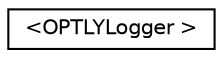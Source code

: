 digraph "Graphical Class Hierarchy"
{
  edge [fontname="Helvetica",fontsize="10",labelfontname="Helvetica",labelfontsize="10"];
  node [fontname="Helvetica",fontsize="10",shape=record];
  rankdir="LR";
  Node0 [label="\<OPTLYLogger \>",height=0.2,width=0.4,color="black", fillcolor="white", style="filled",URL="$protocol_o_p_t_l_y_logger_01-p.html"];
}
